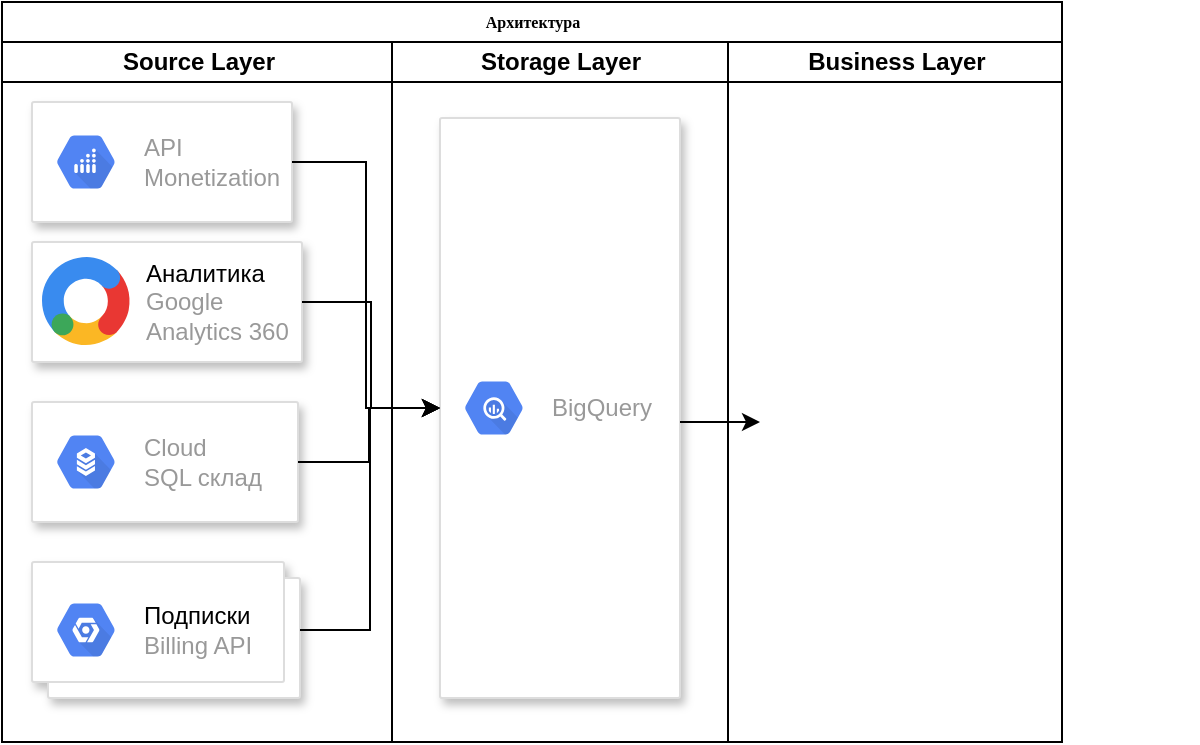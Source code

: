 <mxfile version="14.6.13" type="device"><diagram name="Page-1" id="74e2e168-ea6b-b213-b513-2b3c1d86103e"><mxGraphModel dx="960" dy="632" grid="1" gridSize="10" guides="1" tooltips="1" connect="1" arrows="1" fold="1" page="1" pageScale="1" pageWidth="1100" pageHeight="850" background="#ffffff" math="0" shadow="0"><root><mxCell id="0"/><mxCell id="1" parent="0"/><mxCell id="77e6c97f196da883-1" value="Архитектура" style="swimlane;html=1;childLayout=stackLayout;startSize=20;rounded=0;shadow=0;labelBackgroundColor=none;strokeWidth=1;fontFamily=Verdana;fontSize=8;align=center;" parent="1" vertex="1"><mxGeometry x="200" y="20" width="530" height="370" as="geometry"/></mxCell><mxCell id="77e6c97f196da883-4" value="Source Layer" style="swimlane;html=1;startSize=20;" parent="77e6c97f196da883-1" vertex="1"><mxGeometry y="20" width="195" height="350" as="geometry"/></mxCell><mxCell id="m2uGd5ud9Om5-PifVsfm-16" value="" style="strokeColor=#dddddd;shadow=1;strokeWidth=1;rounded=1;absoluteArcSize=1;arcSize=2;" vertex="1" parent="77e6c97f196da883-4"><mxGeometry x="15" y="30" width="130" height="60" as="geometry"/></mxCell><mxCell id="m2uGd5ud9Om5-PifVsfm-17" value="API&#10;Monetization" style="dashed=0;connectable=0;html=1;fillColor=#5184F3;strokeColor=none;shape=mxgraph.gcp2.hexIcon;prIcon=api_monetization;part=1;labelPosition=right;verticalLabelPosition=middle;align=left;verticalAlign=middle;spacingLeft=5;fontColor=#999999;fontSize=12;" vertex="1" parent="m2uGd5ud9Om5-PifVsfm-16"><mxGeometry y="0.5" width="44" height="39" relative="1" as="geometry"><mxPoint x="5" y="-19.5" as="offset"/></mxGeometry></mxCell><mxCell id="m2uGd5ud9Om5-PifVsfm-30" value="" style="strokeColor=#dddddd;shadow=1;strokeWidth=1;rounded=1;absoluteArcSize=1;arcSize=2;" vertex="1" parent="77e6c97f196da883-4"><mxGeometry x="15" y="180" width="133" height="60" as="geometry"/></mxCell><mxCell id="m2uGd5ud9Om5-PifVsfm-31" value="Cloud&lt;br&gt;SQL склад" style="dashed=0;connectable=0;html=1;fillColor=#5184F3;strokeColor=none;shape=mxgraph.gcp2.hexIcon;prIcon=cloud_sql;part=1;labelPosition=right;verticalLabelPosition=middle;align=left;verticalAlign=middle;spacingLeft=5;fontColor=#999999;fontSize=12;" vertex="1" parent="m2uGd5ud9Om5-PifVsfm-30"><mxGeometry y="0.5" width="44" height="39" relative="1" as="geometry"><mxPoint x="5" y="-19.5" as="offset"/></mxGeometry></mxCell><mxCell id="m2uGd5ud9Om5-PifVsfm-32" value="" style="shape=mxgraph.gcp2.doubleRect;strokeColor=#dddddd;shadow=1;strokeWidth=1;" vertex="1" parent="77e6c97f196da883-4"><mxGeometry x="15" y="260" width="134" height="68" as="geometry"/></mxCell><mxCell id="m2uGd5ud9Om5-PifVsfm-33" value="&lt;font color=&quot;#000000&quot;&gt;Подписки&lt;/font&gt;&lt;br&gt;Billing API" style="dashed=0;connectable=0;html=1;fillColor=#5184F3;strokeColor=none;shape=mxgraph.gcp2.hexIcon;prIcon=placeholder;part=1;labelPosition=right;verticalLabelPosition=middle;align=left;verticalAlign=middle;spacingLeft=5;fontColor=#999999;fontSize=12;" vertex="1" parent="m2uGd5ud9Om5-PifVsfm-32"><mxGeometry y="0.5" width="44" height="39" relative="1" as="geometry"><mxPoint x="5" y="-19.5" as="offset"/></mxGeometry></mxCell><mxCell id="m2uGd5ud9Om5-PifVsfm-34" value="" style="strokeColor=#dddddd;shadow=1;strokeWidth=1;rounded=1;absoluteArcSize=1;arcSize=2;" vertex="1" parent="77e6c97f196da883-4"><mxGeometry x="15" y="100" width="135" height="60" as="geometry"/></mxCell><mxCell id="m2uGd5ud9Om5-PifVsfm-35" value="&lt;font color=&quot;#000000&quot;&gt;Аналитика&lt;/font&gt;&lt;br&gt;Google &lt;br&gt;Analytics 360" style="dashed=0;connectable=0;html=1;fillColor=#5184F3;strokeColor=none;shape=mxgraph.gcp2.google_analytics_360;part=1;labelPosition=right;verticalLabelPosition=middle;align=left;verticalAlign=middle;spacingLeft=5;fontColor=#999999;fontSize=12;" vertex="1" parent="m2uGd5ud9Om5-PifVsfm-34"><mxGeometry width="45" height="44.1" relative="1" as="geometry"><mxPoint x="5" y="7.45" as="offset"/></mxGeometry></mxCell><mxCell id="m2uGd5ud9Om5-PifVsfm-1" value="Storage Layer" style="swimlane;html=1;startSize=20;" vertex="1" parent="77e6c97f196da883-1"><mxGeometry x="195" y="20" width="168" height="350" as="geometry"/></mxCell><mxCell id="m2uGd5ud9Om5-PifVsfm-28" value="" style="strokeColor=#dddddd;shadow=1;strokeWidth=1;rounded=1;absoluteArcSize=1;arcSize=2;" vertex="1" parent="m2uGd5ud9Om5-PifVsfm-1"><mxGeometry x="24" y="38" width="120" height="290" as="geometry"/></mxCell><mxCell id="m2uGd5ud9Om5-PifVsfm-29" value="BigQuery" style="dashed=0;connectable=0;html=1;fillColor=#5184F3;strokeColor=none;shape=mxgraph.gcp2.hexIcon;prIcon=bigquery;part=1;labelPosition=right;verticalLabelPosition=middle;align=left;verticalAlign=middle;spacingLeft=5;fontColor=#999999;fontSize=12;" vertex="1" parent="m2uGd5ud9Om5-PifVsfm-28"><mxGeometry y="0.5" width="44" height="39" relative="1" as="geometry"><mxPoint x="5" y="-19.5" as="offset"/></mxGeometry></mxCell><mxCell id="m2uGd5ud9Om5-PifVsfm-2" value="Business Layer" style="swimlane;html=1;startSize=20;" vertex="1" parent="77e6c97f196da883-1"><mxGeometry x="363" y="20" width="167" height="350" as="geometry"/></mxCell><mxCell id="m2uGd5ud9Om5-PifVsfm-39" value="" style="shape=image;imageAspect=0;aspect=fixed;verticalLabelPosition=bottom;verticalAlign=top;image=https://i.pinimg.com/originals/86/35/88/863588a71e465cc3aa5d822c0feafea9.png;" vertex="1" parent="m2uGd5ud9Om5-PifVsfm-2"><mxGeometry x="-63" y="72.42" width="297.99" height="205.15" as="geometry"/></mxCell><mxCell id="m2uGd5ud9Om5-PifVsfm-46" value="" style="endArrow=classic;html=1;" edge="1" parent="m2uGd5ud9Om5-PifVsfm-2"><mxGeometry width="50" height="50" relative="1" as="geometry"><mxPoint x="-24" y="190" as="sourcePoint"/><mxPoint x="16" y="190" as="targetPoint"/><Array as="points"><mxPoint x="-4" y="190"/></Array></mxGeometry></mxCell><mxCell id="m2uGd5ud9Om5-PifVsfm-40" style="edgeStyle=orthogonalEdgeStyle;rounded=0;orthogonalLoop=1;jettySize=auto;html=1;" edge="1" parent="77e6c97f196da883-1" source="m2uGd5ud9Om5-PifVsfm-16" target="m2uGd5ud9Om5-PifVsfm-28"><mxGeometry relative="1" as="geometry"/></mxCell><mxCell id="m2uGd5ud9Om5-PifVsfm-41" style="edgeStyle=orthogonalEdgeStyle;rounded=0;orthogonalLoop=1;jettySize=auto;html=1;" edge="1" parent="77e6c97f196da883-1" source="m2uGd5ud9Om5-PifVsfm-34" target="m2uGd5ud9Om5-PifVsfm-28"><mxGeometry relative="1" as="geometry"/></mxCell><mxCell id="m2uGd5ud9Om5-PifVsfm-42" style="edgeStyle=orthogonalEdgeStyle;rounded=0;orthogonalLoop=1;jettySize=auto;html=1;" edge="1" parent="77e6c97f196da883-1" source="m2uGd5ud9Om5-PifVsfm-30" target="m2uGd5ud9Om5-PifVsfm-28"><mxGeometry relative="1" as="geometry"/></mxCell><mxCell id="m2uGd5ud9Om5-PifVsfm-43" style="edgeStyle=orthogonalEdgeStyle;rounded=0;orthogonalLoop=1;jettySize=auto;html=1;" edge="1" parent="77e6c97f196da883-1" source="m2uGd5ud9Om5-PifVsfm-32" target="m2uGd5ud9Om5-PifVsfm-28"><mxGeometry relative="1" as="geometry"/></mxCell></root></mxGraphModel></diagram></mxfile>